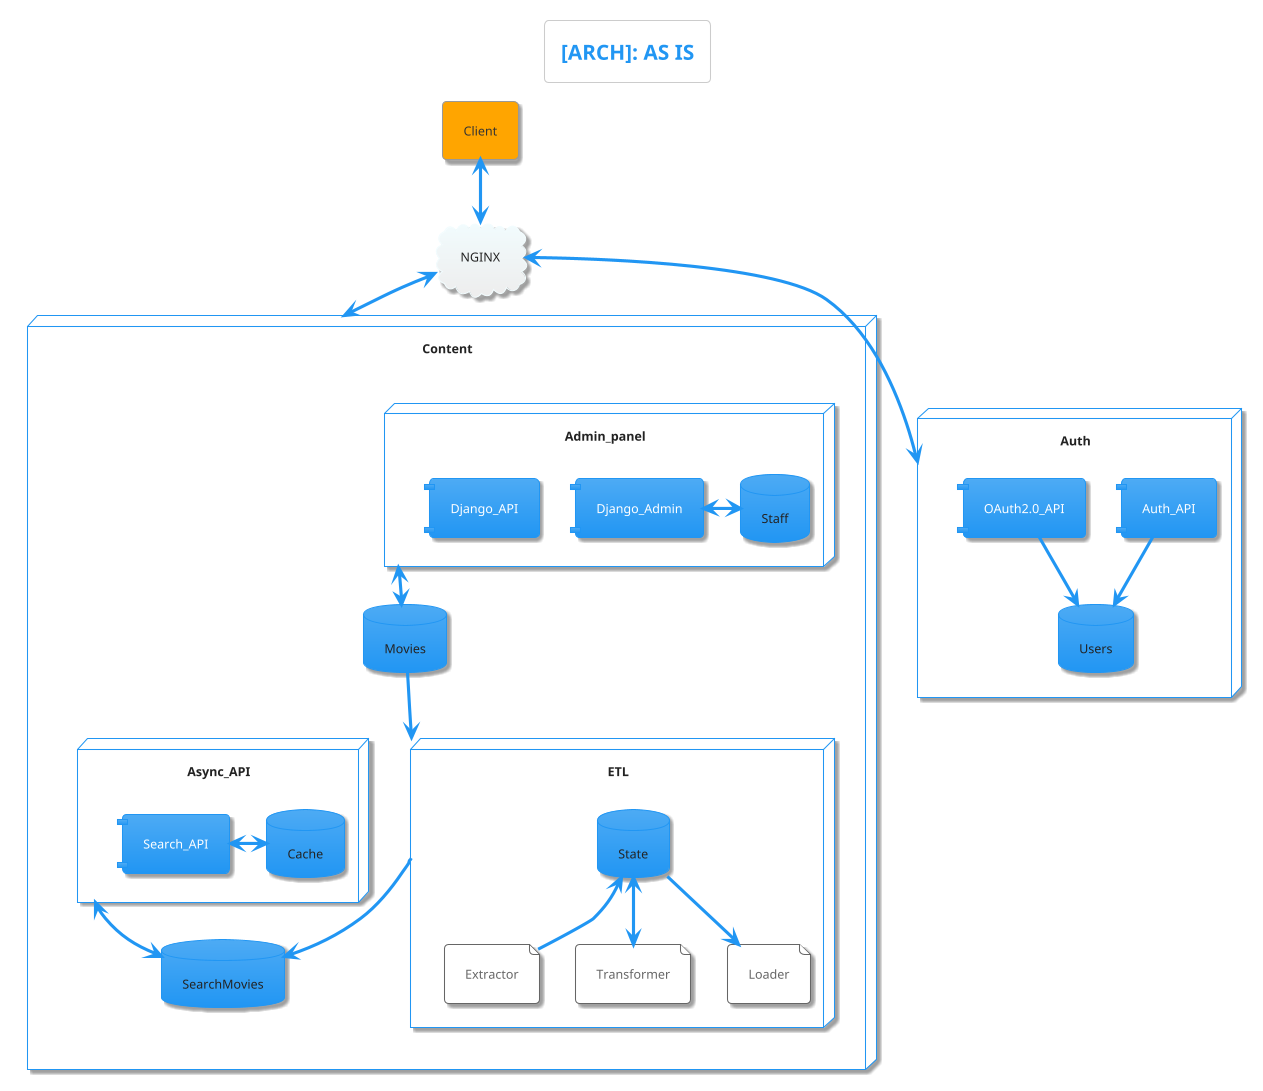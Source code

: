 @startuml
!theme materia
skinparam componentStyle uml1

title [ARCH]: AS IS

agent Client
cloud "NGINX" as server
Client <--> server

node Content {
    database Movies
    database SearchMovies
    node Admin_panel {
        database Staff
        component Django_Admin
        component Django_API
        Django_Admin <-> Staff
    }
    node ETL {
        database State
        file Extractor
        file Transformer
        file Loader
        State <-- Extractor
        State <--> Transformer
        State --> Loader
    }
    node Async_API {
        component Search_API
        database Cache
        Search_API <-> Cache
    }
    Movies --> ETL
    Admin_panel <--> Movies
    ETL --> SearchMovies
    Async_API <--> SearchMovies
}
server <--> Content

node Auth {
    component Auth_API
    component OAuth2.0_API
    database Users
    Auth_API --> Users
    OAuth2.0_API --> Users

}
server <--> Auth
@enduml
